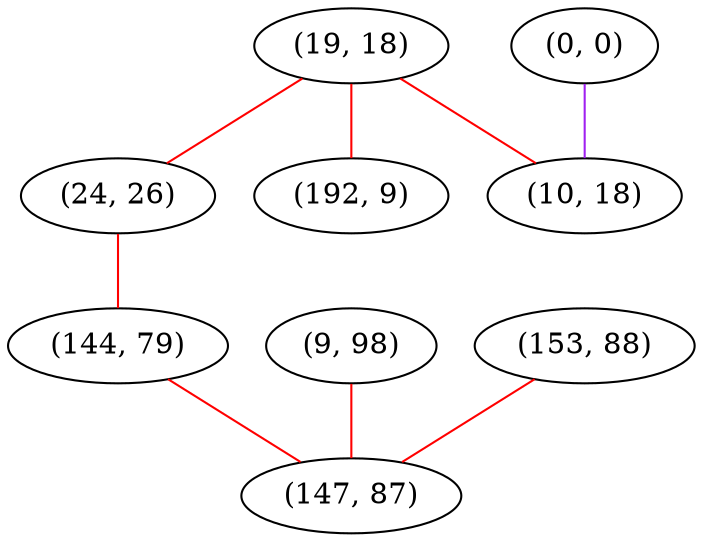 graph "" {
"(19, 18)";
"(0, 0)";
"(9, 98)";
"(153, 88)";
"(24, 26)";
"(10, 18)";
"(144, 79)";
"(192, 9)";
"(147, 87)";
"(19, 18)" -- "(192, 9)"  [color=red, key=0, weight=1];
"(19, 18)" -- "(24, 26)"  [color=red, key=0, weight=1];
"(19, 18)" -- "(10, 18)"  [color=red, key=0, weight=1];
"(0, 0)" -- "(10, 18)"  [color=purple, key=0, weight=4];
"(9, 98)" -- "(147, 87)"  [color=red, key=0, weight=1];
"(153, 88)" -- "(147, 87)"  [color=red, key=0, weight=1];
"(24, 26)" -- "(144, 79)"  [color=red, key=0, weight=1];
"(144, 79)" -- "(147, 87)"  [color=red, key=0, weight=1];
}

